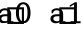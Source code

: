 digraph G {
    a0 [ shape=rectangle,width=0.1,height=0.1,fixedsize=true,id=22819,type=1,metric1="",metric2="" ];
    a1 [ shape=rectangle,width=0.1,height=0.1,fixedsize=true,id=22820,type=1,metric1="",metric2="" ];
}
